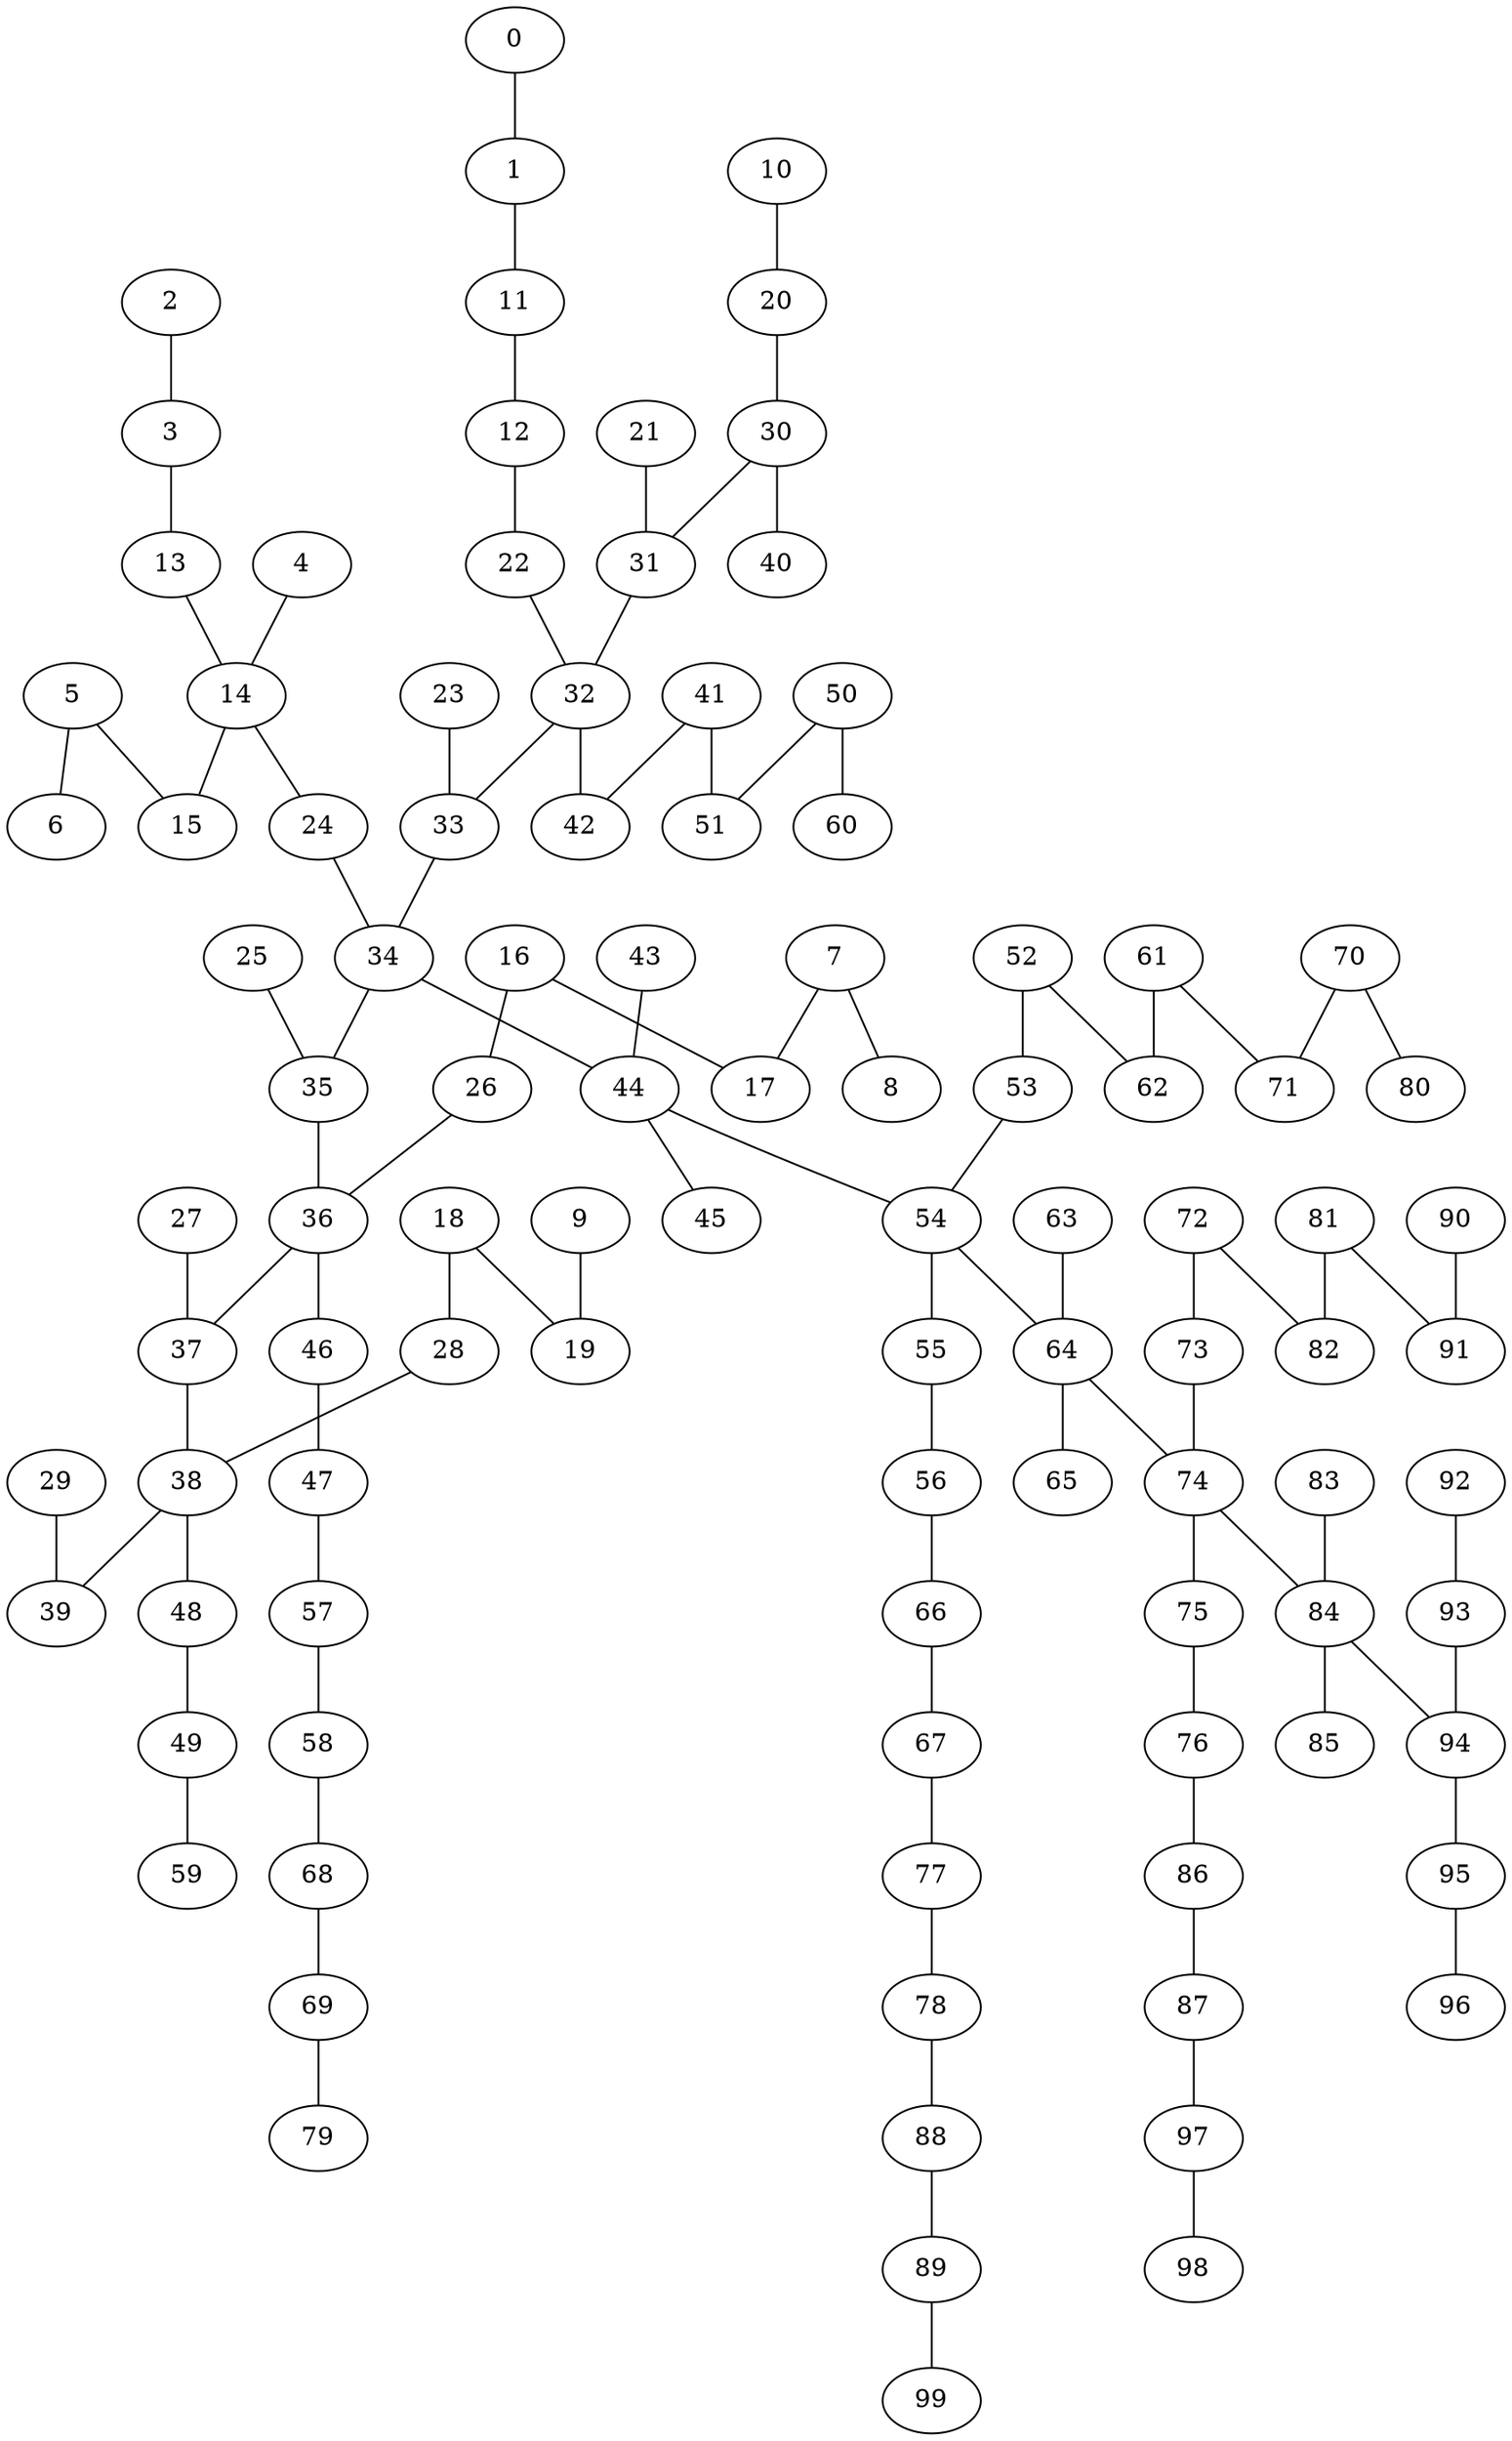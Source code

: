 graph Malla_100_BFS {
34;
24;
33;
35;
44;
43;
45;
54;
25;
36;
23;
32;
14;
4;
13;
15;
22;
31;
42;
26;
37;
46;
53;
55;
64;
63;
65;
74;
56;
52;
47;
27;
38;
16;
41;
21;
30;
12;
5;
3;
2;
6;
11;
20;
40;
51;
17;
28;
39;
48;
57;
62;
66;
73;
75;
84;
83;
85;
94;
76;
72;
67;
61;
58;
49;
29;
18;
7;
50;
10;
1;
0;
60;
8;
19;
59;
68;
71;
77;
82;
86;
93;
95;
96;
92;
87;
81;
78;
70;
69;
9;
79;
80;
88;
91;
97;
98;
90;
89;
99;
24 -- 34;
33 -- 34;
34 -- 35;
34 -- 44;
43 -- 44;
44 -- 45;
44 -- 54;
25 -- 35;
35 -- 36;
23 -- 33;
32 -- 33;
14 -- 24;
4 -- 14;
13 -- 14;
14 -- 15;
22 -- 32;
31 -- 32;
32 -- 42;
26 -- 36;
36 -- 37;
36 -- 46;
53 -- 54;
54 -- 55;
54 -- 64;
63 -- 64;
64 -- 65;
64 -- 74;
55 -- 56;
52 -- 53;
46 -- 47;
27 -- 37;
37 -- 38;
16 -- 26;
41 -- 42;
21 -- 31;
30 -- 31;
12 -- 22;
5 -- 15;
3 -- 13;
2 -- 3;
5 -- 6;
11 -- 12;
20 -- 30;
30 -- 40;
41 -- 51;
16 -- 17;
28 -- 38;
38 -- 39;
38 -- 48;
47 -- 57;
52 -- 62;
56 -- 66;
73 -- 74;
74 -- 75;
74 -- 84;
83 -- 84;
84 -- 85;
84 -- 94;
75 -- 76;
72 -- 73;
66 -- 67;
61 -- 62;
57 -- 58;
48 -- 49;
29 -- 39;
18 -- 28;
7 -- 17;
50 -- 51;
10 -- 20;
1 -- 11;
0 -- 1;
50 -- 60;
7 -- 8;
18 -- 19;
49 -- 59;
58 -- 68;
61 -- 71;
67 -- 77;
72 -- 82;
76 -- 86;
93 -- 94;
94 -- 95;
95 -- 96;
92 -- 93;
86 -- 87;
81 -- 82;
77 -- 78;
70 -- 71;
68 -- 69;
9 -- 19;
69 -- 79;
70 -- 80;
78 -- 88;
81 -- 91;
87 -- 97;
97 -- 98;
90 -- 91;
88 -- 89;
89 -- 99;
}